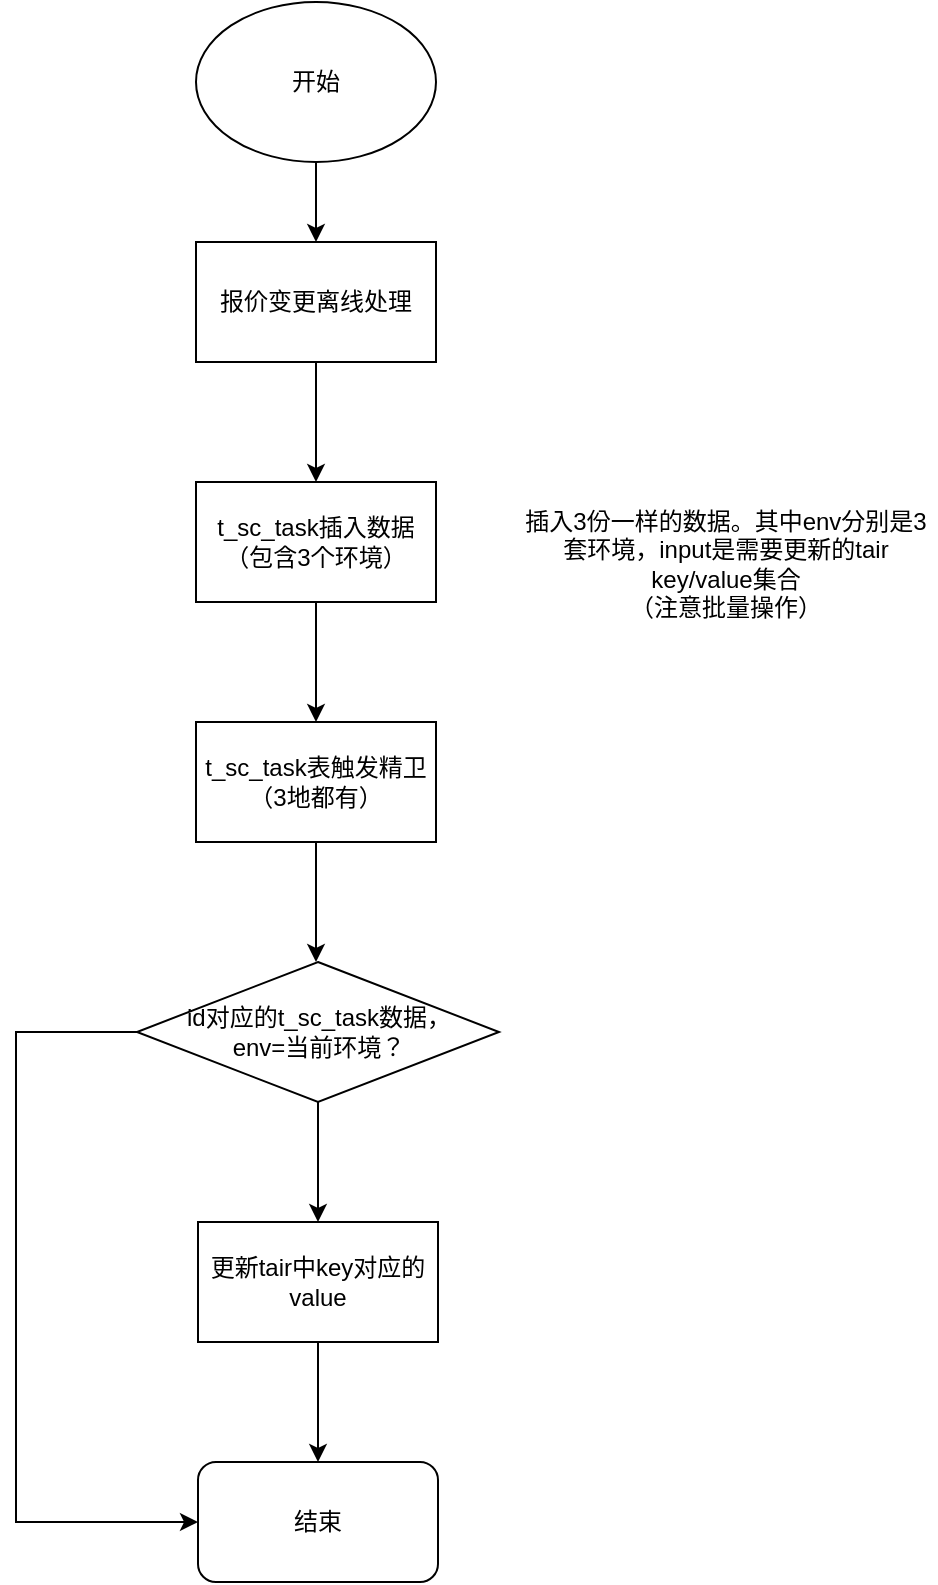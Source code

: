 <mxfile version="24.6.4" type="github">
  <diagram name="第 1 页" id="wL8as63aZ3v4MmIbQIyB">
    <mxGraphModel dx="1127" dy="784" grid="1" gridSize="10" guides="1" tooltips="1" connect="1" arrows="1" fold="1" page="1" pageScale="1" pageWidth="827" pageHeight="1169" math="0" shadow="0">
      <root>
        <mxCell id="0" />
        <mxCell id="1" parent="0" />
        <mxCell id="xo-haHLwx7_fwL47zmJt-3" style="edgeStyle=orthogonalEdgeStyle;rounded=0;orthogonalLoop=1;jettySize=auto;html=1;exitX=0.5;exitY=1;exitDx=0;exitDy=0;entryX=0.5;entryY=0;entryDx=0;entryDy=0;" edge="1" parent="1" source="xo-haHLwx7_fwL47zmJt-1" target="xo-haHLwx7_fwL47zmJt-2">
          <mxGeometry relative="1" as="geometry" />
        </mxCell>
        <mxCell id="xo-haHLwx7_fwL47zmJt-1" value="开始" style="ellipse;whiteSpace=wrap;html=1;fillColor=none;" vertex="1" parent="1">
          <mxGeometry x="360" y="130" width="120" height="80" as="geometry" />
        </mxCell>
        <mxCell id="xo-haHLwx7_fwL47zmJt-10" style="edgeStyle=orthogonalEdgeStyle;rounded=0;orthogonalLoop=1;jettySize=auto;html=1;exitX=0.5;exitY=1;exitDx=0;exitDy=0;entryX=0.5;entryY=0;entryDx=0;entryDy=0;" edge="1" parent="1" source="xo-haHLwx7_fwL47zmJt-2" target="xo-haHLwx7_fwL47zmJt-7">
          <mxGeometry relative="1" as="geometry" />
        </mxCell>
        <mxCell id="xo-haHLwx7_fwL47zmJt-2" value="报价变更离线处理" style="rounded=0;whiteSpace=wrap;html=1;fillColor=none;" vertex="1" parent="1">
          <mxGeometry x="360" y="250" width="120" height="60" as="geometry" />
        </mxCell>
        <mxCell id="xo-haHLwx7_fwL47zmJt-5" value="结束" style="rounded=1;whiteSpace=wrap;html=1;fillColor=none;" vertex="1" parent="1">
          <mxGeometry x="361" y="860" width="120" height="60" as="geometry" />
        </mxCell>
        <mxCell id="xo-haHLwx7_fwL47zmJt-11" style="edgeStyle=orthogonalEdgeStyle;rounded=0;orthogonalLoop=1;jettySize=auto;html=1;exitX=0.5;exitY=1;exitDx=0;exitDy=0;entryX=0.5;entryY=0;entryDx=0;entryDy=0;" edge="1" parent="1" source="xo-haHLwx7_fwL47zmJt-7" target="xo-haHLwx7_fwL47zmJt-9">
          <mxGeometry relative="1" as="geometry" />
        </mxCell>
        <mxCell id="xo-haHLwx7_fwL47zmJt-7" value="t_sc_task插入数据（包含3个环境）" style="rounded=0;whiteSpace=wrap;html=1;fillColor=none;" vertex="1" parent="1">
          <mxGeometry x="360" y="370" width="120" height="60" as="geometry" />
        </mxCell>
        <mxCell id="xo-haHLwx7_fwL47zmJt-8" value="插入3份一样的数据。其中env分别是3套环境，input是需要更新的tair key/value集合&lt;div&gt;（注意批量操作）&lt;/div&gt;" style="text;html=1;align=center;verticalAlign=middle;whiteSpace=wrap;rounded=0;" vertex="1" parent="1">
          <mxGeometry x="520" y="382.5" width="210" height="57.5" as="geometry" />
        </mxCell>
        <mxCell id="xo-haHLwx7_fwL47zmJt-13" style="edgeStyle=orthogonalEdgeStyle;rounded=0;orthogonalLoop=1;jettySize=auto;html=1;exitX=0.5;exitY=1;exitDx=0;exitDy=0;entryX=0.5;entryY=0;entryDx=0;entryDy=0;" edge="1" parent="1" source="xo-haHLwx7_fwL47zmJt-9">
          <mxGeometry relative="1" as="geometry">
            <mxPoint x="420" y="610" as="targetPoint" />
          </mxGeometry>
        </mxCell>
        <mxCell id="xo-haHLwx7_fwL47zmJt-9" value="t_sc_task表触发精卫&lt;div&gt;（3地都有）&lt;br&gt;&lt;/div&gt;" style="rounded=0;whiteSpace=wrap;html=1;fillColor=none;" vertex="1" parent="1">
          <mxGeometry x="360" y="490" width="120" height="60" as="geometry" />
        </mxCell>
        <mxCell id="xo-haHLwx7_fwL47zmJt-15" style="edgeStyle=orthogonalEdgeStyle;rounded=0;orthogonalLoop=1;jettySize=auto;html=1;exitX=0;exitY=0.5;exitDx=0;exitDy=0;entryX=0;entryY=0.5;entryDx=0;entryDy=0;" edge="1" parent="1" source="xo-haHLwx7_fwL47zmJt-14" target="xo-haHLwx7_fwL47zmJt-5">
          <mxGeometry relative="1" as="geometry">
            <Array as="points">
              <mxPoint x="270" y="645" />
              <mxPoint x="270" y="890" />
            </Array>
          </mxGeometry>
        </mxCell>
        <mxCell id="xo-haHLwx7_fwL47zmJt-17" style="edgeStyle=orthogonalEdgeStyle;rounded=0;orthogonalLoop=1;jettySize=auto;html=1;exitX=0.5;exitY=1;exitDx=0;exitDy=0;entryX=0.5;entryY=0;entryDx=0;entryDy=0;" edge="1" parent="1" source="xo-haHLwx7_fwL47zmJt-14" target="xo-haHLwx7_fwL47zmJt-16">
          <mxGeometry relative="1" as="geometry" />
        </mxCell>
        <mxCell id="xo-haHLwx7_fwL47zmJt-14" value="id对应的t_sc_task数据，&lt;div&gt;env=当前环境？&lt;/div&gt;" style="rhombus;whiteSpace=wrap;html=1;fillColor=none;" vertex="1" parent="1">
          <mxGeometry x="330.5" y="610" width="181" height="70" as="geometry" />
        </mxCell>
        <mxCell id="xo-haHLwx7_fwL47zmJt-18" style="edgeStyle=orthogonalEdgeStyle;rounded=0;orthogonalLoop=1;jettySize=auto;html=1;exitX=0.5;exitY=1;exitDx=0;exitDy=0;entryX=0.5;entryY=0;entryDx=0;entryDy=0;" edge="1" parent="1" source="xo-haHLwx7_fwL47zmJt-16" target="xo-haHLwx7_fwL47zmJt-5">
          <mxGeometry relative="1" as="geometry" />
        </mxCell>
        <mxCell id="xo-haHLwx7_fwL47zmJt-16" value="更新tair中key对应的value" style="rounded=0;whiteSpace=wrap;html=1;fillColor=none;" vertex="1" parent="1">
          <mxGeometry x="361" y="740" width="120" height="60" as="geometry" />
        </mxCell>
      </root>
    </mxGraphModel>
  </diagram>
</mxfile>
